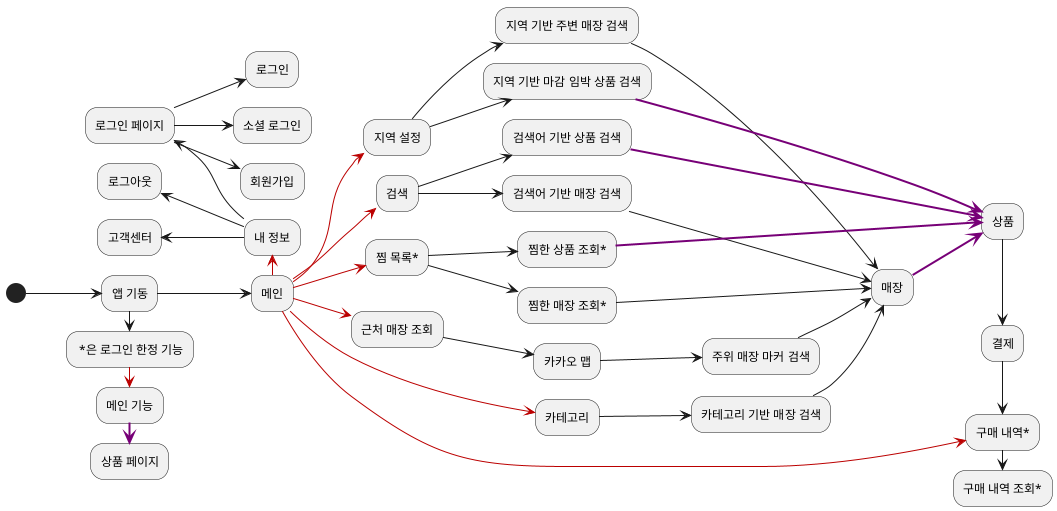 @startuml
!define LC() bold,#770077
!define MC() #bb0000

left to right direction

'skinparam linetype ortho
skinparam linetype line

(*) --> "앱 기동"

"앱 기동" --> "메인"
"앱 기동" -r-> " *은 로그인 한정 기능"
-[MC()]r-> "메인 기능"
-[LC()]r-> "상품 페이지"

' ☆ 지역 설정

"메인" -[MC()]-> "지역 설정"
"지역 설정" --> "지역 기반 주변 매장 검색"
"지역 설정" --> "지역 기반 마감 임박 상품 검색"
"지역 기반 마감 임박 상품 검색" -[hidden]left-> "지역 기반 주변 매장 검색"
"지역 기반 주변 매장 검색" --> "매장"
"지역 기반 마감 임박 상품 검색" -[LC()]-> "상품"

"지역 설정" -[hidden]right-> "검색"

' ☆ 검색

"메인" -[MC()]-> "검색"

"검색" --> "검색어 기반 매장 검색"
"검색" --> "검색어 기반 상품 검색"

"검색어 기반 매장 검색" -[hidden]left-> "검색어 기반 상품 검색"

"검색어 기반 매장 검색" ---> "매장"
"검색어 기반 상품 검색" --[LC()]-> "상품"

' ☆ 지도

"메인" -[MC()]-> "근처 매장 조회"
--> "카카오 맵"
--> "주위 매장 마커 검색"
--> "매장"

' ☆ 구매 내역

"메인" -[MC()]r-> "구매 내역*"
"구매 내역*" -r-> "구매 내역 조회*"

' ☆ 카테고리

"메인" -[MC()]--> "카테고리"
"카테고리" --> "카테고리 기반 매장 검색"
"카테고리 기반 매장 검색" --> "매장"

' ☆ 찜 목록

"메인" -[MC()]-> "찜 목록*"
"지역 설정" -[hidden]right-> "찜 목록*"

"찜 목록*" --> "찜한 매장 조회*"
"찜 목록*" --> "찜한 상품 조회*"
"찜한 매장 조회*" -[hidden]left-> "찜한 상품 조회*"

"찜한 매장 조회*" --> "매장"
"찜한 상품 조회*" -[LC()]-> "상품"

' ☆ 마이페이지

"메인" -[MC()]l-> "내 정보"

"내 정보" -l-> "로그인 페이지"
"로그인 페이지" -d-> "로그인"
"로그인 페이지" -d-> "소셜 로그인"
"로그인 페이지" -d-> "회원가입"

"고객센터" -[hidden]left-> "로그아웃"
"로그아웃" -[hidden]left-> "로그인 페이지"
"내 정보" -u-> "로그아웃"
"내 정보" -u-> "고객센터"

' -----
"매장" -[LC()]-> "상품"
"상품" --r--> "결제"
"결제" -r-> "구매 내역*"
' -----



@enduml